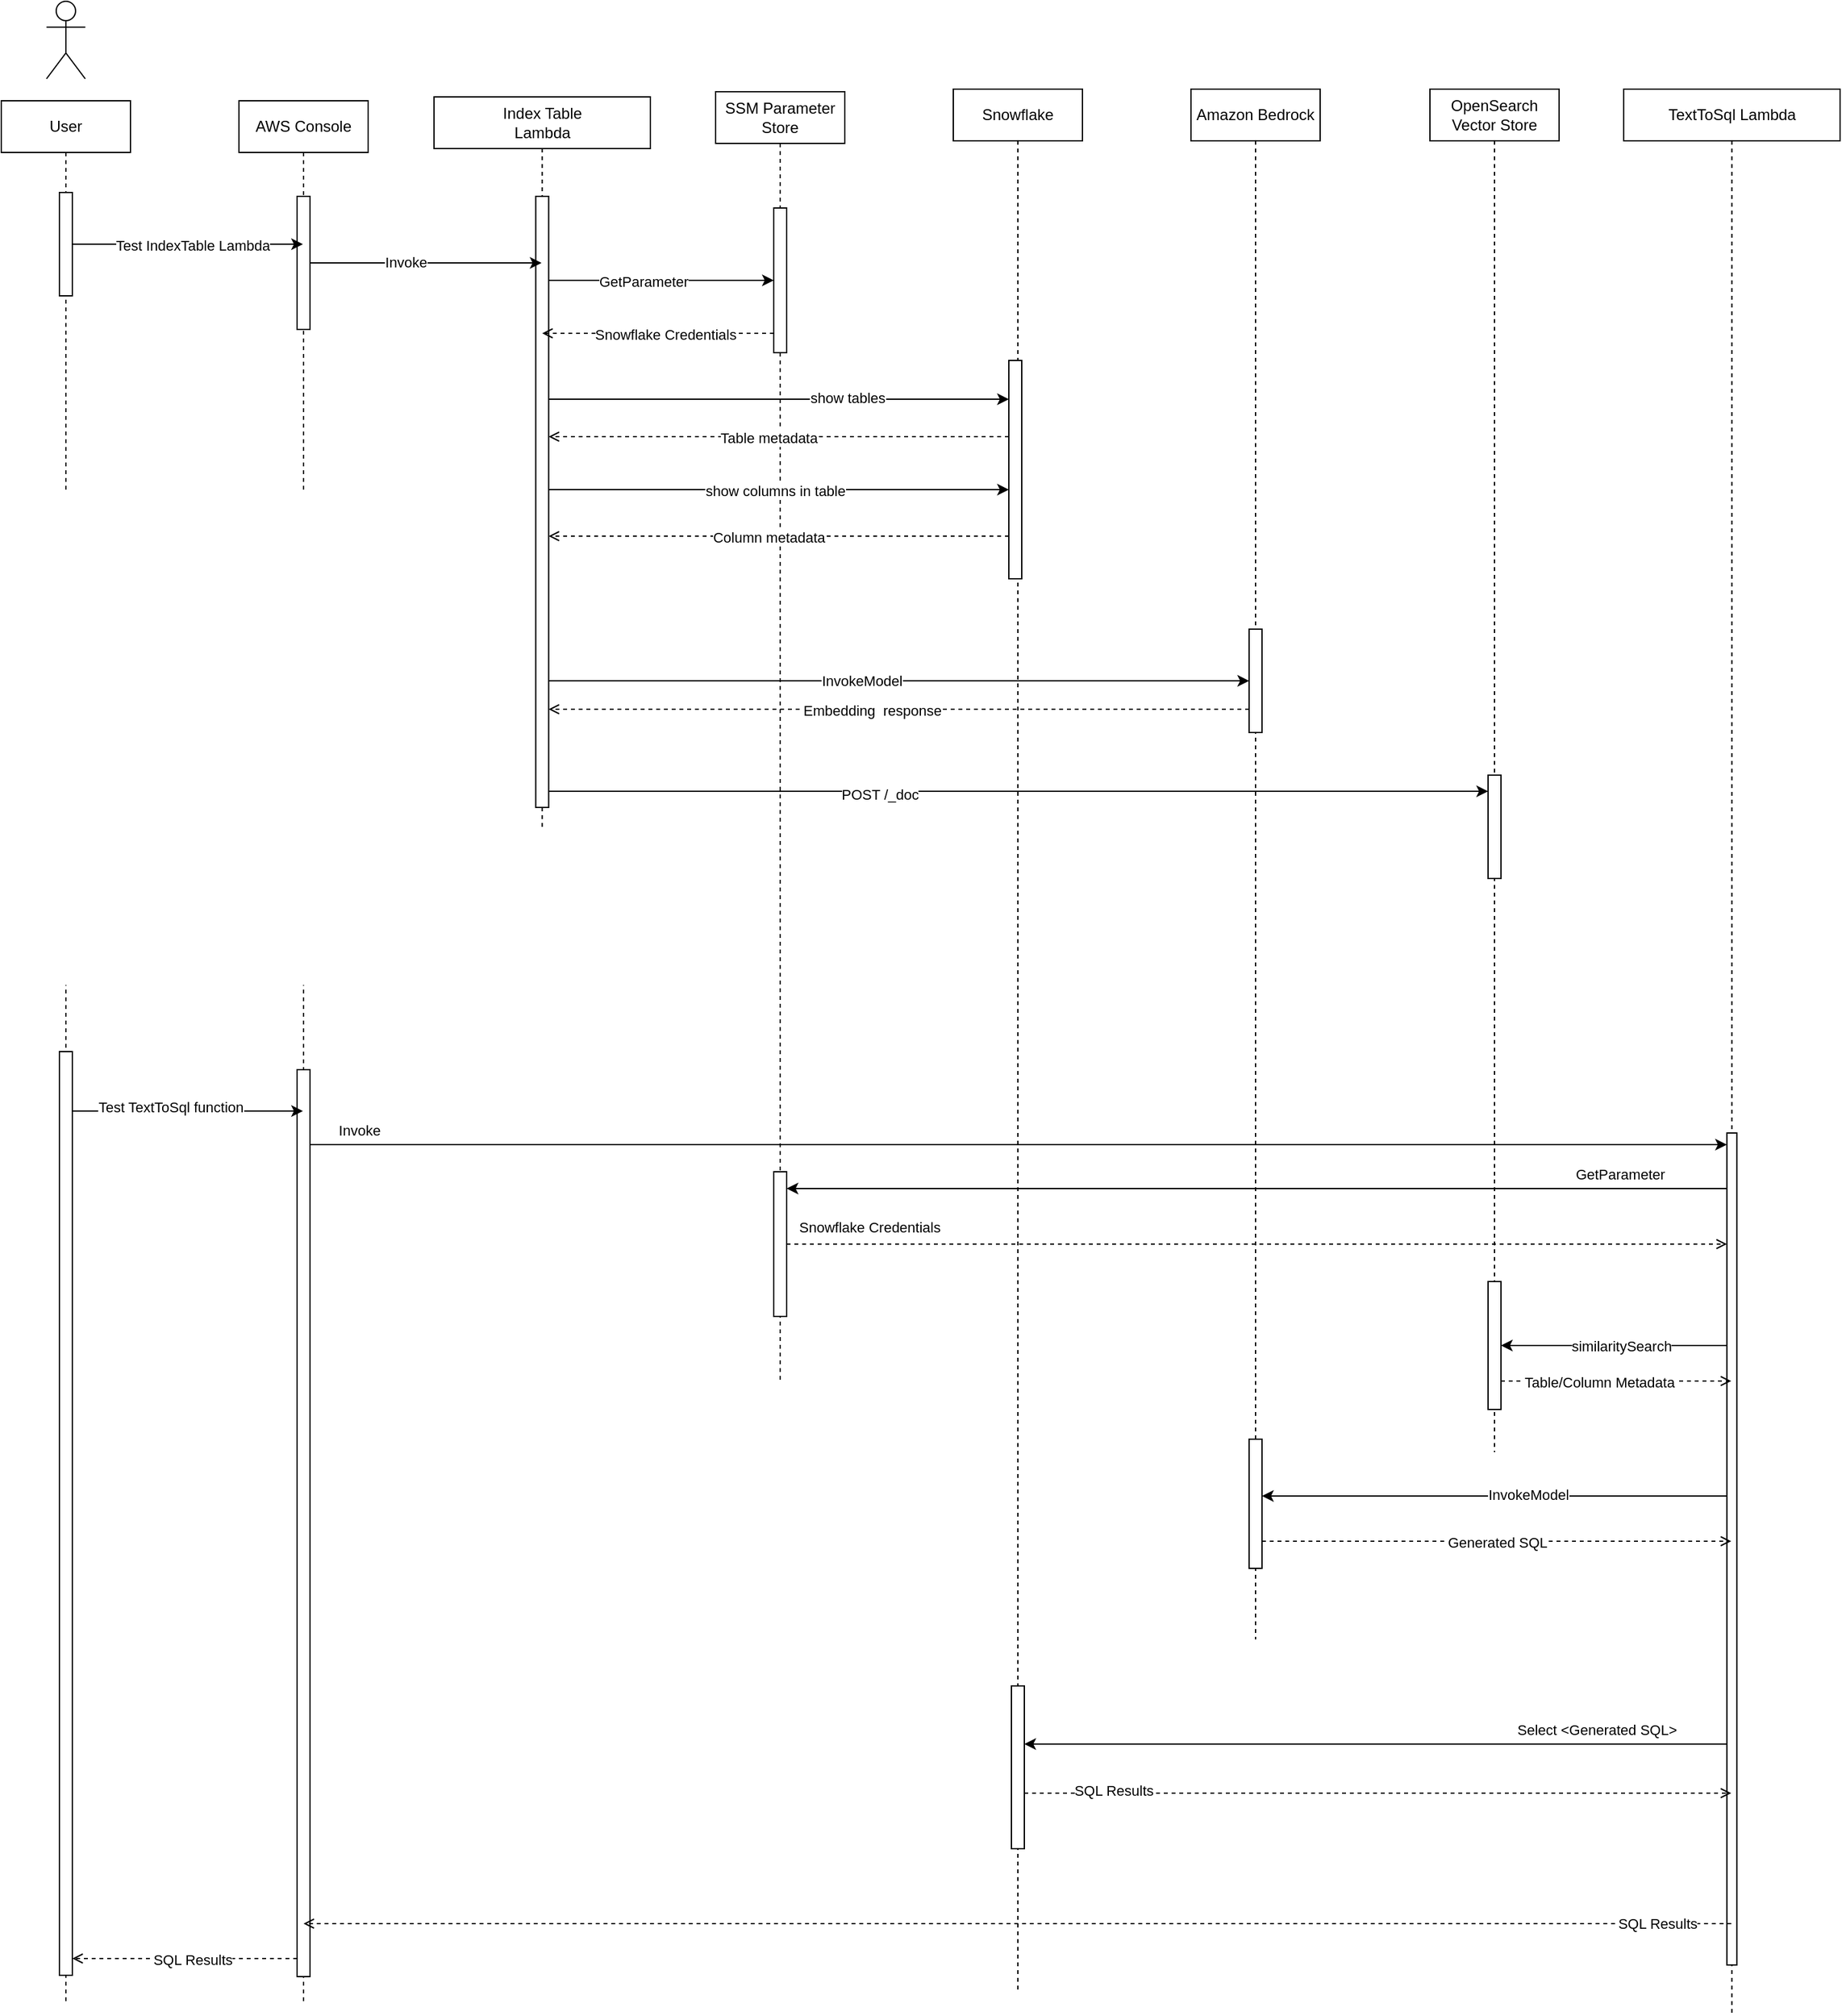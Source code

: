 <mxfile version="21.5.1" type="device">
  <diagram name="Page-1" id="wcqozm6bMvixFDI1FE0s">
    <mxGraphModel dx="2874" dy="1214" grid="0" gridSize="10" guides="1" tooltips="1" connect="1" arrows="1" fold="1" page="0" pageScale="1" pageWidth="850" pageHeight="1100" math="0" shadow="0">
      <root>
        <mxCell id="0" />
        <mxCell id="1" parent="0" />
        <mxCell id="i-eS1N-5o70Fbu5i9Lj8-26" value="User" style="shape=umlLifeline;perimeter=lifelinePerimeter;whiteSpace=wrap;html=1;container=1;dropTarget=0;collapsible=0;recursiveResize=0;outlineConnect=0;portConstraint=eastwest;newEdgeStyle={&quot;edgeStyle&quot;:&quot;elbowEdgeStyle&quot;,&quot;elbow&quot;:&quot;vertical&quot;,&quot;curved&quot;:0,&quot;rounded&quot;:0};" vertex="1" parent="1">
          <mxGeometry x="-407" y="332" width="100" height="1474" as="geometry" />
        </mxCell>
        <mxCell id="i-eS1N-5o70Fbu5i9Lj8-35" style="edgeStyle=elbowEdgeStyle;rounded=0;orthogonalLoop=1;jettySize=auto;html=1;elbow=vertical;curved=0;" edge="1" parent="i-eS1N-5o70Fbu5i9Lj8-26" source="i-eS1N-5o70Fbu5i9Lj8-34" target="i-eS1N-5o70Fbu5i9Lj8-26">
          <mxGeometry relative="1" as="geometry" />
        </mxCell>
        <mxCell id="i-eS1N-5o70Fbu5i9Lj8-34" value="" style="html=1;points=[];perimeter=orthogonalPerimeter;outlineConnect=0;targetShapes=umlLifeline;portConstraint=eastwest;newEdgeStyle={&quot;edgeStyle&quot;:&quot;elbowEdgeStyle&quot;,&quot;elbow&quot;:&quot;vertical&quot;,&quot;curved&quot;:0,&quot;rounded&quot;:0};" vertex="1" parent="i-eS1N-5o70Fbu5i9Lj8-26">
          <mxGeometry x="45" y="71" width="10" height="80" as="geometry" />
        </mxCell>
        <mxCell id="i-eS1N-5o70Fbu5i9Lj8-67" value="" style="html=1;points=[];perimeter=orthogonalPerimeter;outlineConnect=0;targetShapes=umlLifeline;portConstraint=eastwest;newEdgeStyle={&quot;edgeStyle&quot;:&quot;elbowEdgeStyle&quot;,&quot;elbow&quot;:&quot;vertical&quot;,&quot;curved&quot;:0,&quot;rounded&quot;:0};" vertex="1" parent="i-eS1N-5o70Fbu5i9Lj8-26">
          <mxGeometry x="45" y="736" width="10" height="715" as="geometry" />
        </mxCell>
        <mxCell id="i-eS1N-5o70Fbu5i9Lj8-27" value="" style="shape=umlActor;verticalLabelPosition=bottom;verticalAlign=top;html=1;" vertex="1" parent="1">
          <mxGeometry x="-372" y="255" width="30" height="60" as="geometry" />
        </mxCell>
        <mxCell id="i-eS1N-5o70Fbu5i9Lj8-28" value="AWS Console" style="shape=umlLifeline;perimeter=lifelinePerimeter;whiteSpace=wrap;html=1;container=1;dropTarget=0;collapsible=0;recursiveResize=0;outlineConnect=0;portConstraint=eastwest;newEdgeStyle={&quot;edgeStyle&quot;:&quot;elbowEdgeStyle&quot;,&quot;elbow&quot;:&quot;vertical&quot;,&quot;curved&quot;:0,&quot;rounded&quot;:0};" vertex="1" parent="1">
          <mxGeometry x="-223" y="332" width="100" height="1473" as="geometry" />
        </mxCell>
        <mxCell id="i-eS1N-5o70Fbu5i9Lj8-36" value="" style="html=1;points=[];perimeter=orthogonalPerimeter;outlineConnect=0;targetShapes=umlLifeline;portConstraint=eastwest;newEdgeStyle={&quot;edgeStyle&quot;:&quot;elbowEdgeStyle&quot;,&quot;elbow&quot;:&quot;vertical&quot;,&quot;curved&quot;:0,&quot;rounded&quot;:0};" vertex="1" parent="i-eS1N-5o70Fbu5i9Lj8-28">
          <mxGeometry x="45" y="74" width="10" height="103" as="geometry" />
        </mxCell>
        <mxCell id="i-eS1N-5o70Fbu5i9Lj8-68" value="" style="html=1;points=[];perimeter=orthogonalPerimeter;outlineConnect=0;targetShapes=umlLifeline;portConstraint=eastwest;newEdgeStyle={&quot;edgeStyle&quot;:&quot;elbowEdgeStyle&quot;,&quot;elbow&quot;:&quot;vertical&quot;,&quot;curved&quot;:0,&quot;rounded&quot;:0};" vertex="1" parent="i-eS1N-5o70Fbu5i9Lj8-28">
          <mxGeometry x="45" y="750" width="10" height="702" as="geometry" />
        </mxCell>
        <mxCell id="i-eS1N-5o70Fbu5i9Lj8-29" value="Index Table&lt;br&gt;Lambda" style="shape=umlLifeline;perimeter=lifelinePerimeter;whiteSpace=wrap;html=1;container=1;dropTarget=0;collapsible=0;recursiveResize=0;outlineConnect=0;portConstraint=eastwest;newEdgeStyle={&quot;edgeStyle&quot;:&quot;elbowEdgeStyle&quot;,&quot;elbow&quot;:&quot;vertical&quot;,&quot;curved&quot;:0,&quot;rounded&quot;:0};" vertex="1" parent="1">
          <mxGeometry x="-72" y="329" width="167.5" height="565" as="geometry" />
        </mxCell>
        <mxCell id="i-eS1N-5o70Fbu5i9Lj8-37" value="" style="html=1;points=[];perimeter=orthogonalPerimeter;outlineConnect=0;targetShapes=umlLifeline;portConstraint=eastwest;newEdgeStyle={&quot;edgeStyle&quot;:&quot;elbowEdgeStyle&quot;,&quot;elbow&quot;:&quot;vertical&quot;,&quot;curved&quot;:0,&quot;rounded&quot;:0};" vertex="1" parent="i-eS1N-5o70Fbu5i9Lj8-29">
          <mxGeometry x="78.75" y="77" width="10" height="473" as="geometry" />
        </mxCell>
        <mxCell id="i-eS1N-5o70Fbu5i9Lj8-30" value="Amazon Bedrock" style="shape=umlLifeline;perimeter=lifelinePerimeter;whiteSpace=wrap;html=1;container=1;dropTarget=0;collapsible=0;recursiveResize=0;outlineConnect=0;portConstraint=eastwest;newEdgeStyle={&quot;edgeStyle&quot;:&quot;elbowEdgeStyle&quot;,&quot;elbow&quot;:&quot;vertical&quot;,&quot;curved&quot;:0,&quot;rounded&quot;:0};" vertex="1" parent="1">
          <mxGeometry x="514" y="323" width="100" height="1200" as="geometry" />
        </mxCell>
        <mxCell id="i-eS1N-5o70Fbu5i9Lj8-58" value="" style="html=1;points=[];perimeter=orthogonalPerimeter;outlineConnect=0;targetShapes=umlLifeline;portConstraint=eastwest;newEdgeStyle={&quot;edgeStyle&quot;:&quot;elbowEdgeStyle&quot;,&quot;elbow&quot;:&quot;vertical&quot;,&quot;curved&quot;:0,&quot;rounded&quot;:0};" vertex="1" parent="i-eS1N-5o70Fbu5i9Lj8-30">
          <mxGeometry x="45" y="418" width="10" height="80" as="geometry" />
        </mxCell>
        <mxCell id="i-eS1N-5o70Fbu5i9Lj8-94" value="" style="html=1;points=[];perimeter=orthogonalPerimeter;outlineConnect=0;targetShapes=umlLifeline;portConstraint=eastwest;newEdgeStyle={&quot;edgeStyle&quot;:&quot;elbowEdgeStyle&quot;,&quot;elbow&quot;:&quot;vertical&quot;,&quot;curved&quot;:0,&quot;rounded&quot;:0};" vertex="1" parent="i-eS1N-5o70Fbu5i9Lj8-30">
          <mxGeometry x="45" y="1045" width="10" height="100" as="geometry" />
        </mxCell>
        <mxCell id="i-eS1N-5o70Fbu5i9Lj8-31" value="OpenSearch Vector Store" style="shape=umlLifeline;perimeter=lifelinePerimeter;whiteSpace=wrap;html=1;container=1;dropTarget=0;collapsible=0;recursiveResize=0;outlineConnect=0;portConstraint=eastwest;newEdgeStyle={&quot;edgeStyle&quot;:&quot;elbowEdgeStyle&quot;,&quot;elbow&quot;:&quot;vertical&quot;,&quot;curved&quot;:0,&quot;rounded&quot;:0};" vertex="1" parent="1">
          <mxGeometry x="699" y="323" width="100" height="1055" as="geometry" />
        </mxCell>
        <mxCell id="i-eS1N-5o70Fbu5i9Lj8-64" value="" style="html=1;points=[];perimeter=orthogonalPerimeter;outlineConnect=0;targetShapes=umlLifeline;portConstraint=eastwest;newEdgeStyle={&quot;edgeStyle&quot;:&quot;elbowEdgeStyle&quot;,&quot;elbow&quot;:&quot;vertical&quot;,&quot;curved&quot;:0,&quot;rounded&quot;:0};" vertex="1" parent="i-eS1N-5o70Fbu5i9Lj8-31">
          <mxGeometry x="45" y="531" width="10" height="80" as="geometry" />
        </mxCell>
        <mxCell id="i-eS1N-5o70Fbu5i9Lj8-85" value="" style="html=1;points=[];perimeter=orthogonalPerimeter;outlineConnect=0;targetShapes=umlLifeline;portConstraint=eastwest;newEdgeStyle={&quot;edgeStyle&quot;:&quot;elbowEdgeStyle&quot;,&quot;elbow&quot;:&quot;vertical&quot;,&quot;curved&quot;:0,&quot;rounded&quot;:0};" vertex="1" parent="i-eS1N-5o70Fbu5i9Lj8-31">
          <mxGeometry x="45" y="923" width="10" height="99" as="geometry" />
        </mxCell>
        <mxCell id="i-eS1N-5o70Fbu5i9Lj8-32" value="SSM Parameter Store" style="shape=umlLifeline;perimeter=lifelinePerimeter;whiteSpace=wrap;html=1;container=1;dropTarget=0;collapsible=0;recursiveResize=0;outlineConnect=0;portConstraint=eastwest;newEdgeStyle={&quot;edgeStyle&quot;:&quot;elbowEdgeStyle&quot;,&quot;elbow&quot;:&quot;vertical&quot;,&quot;curved&quot;:0,&quot;rounded&quot;:0};" vertex="1" parent="1">
          <mxGeometry x="146" y="325" width="100" height="999" as="geometry" />
        </mxCell>
        <mxCell id="i-eS1N-5o70Fbu5i9Lj8-38" value="" style="html=1;points=[];perimeter=orthogonalPerimeter;outlineConnect=0;targetShapes=umlLifeline;portConstraint=eastwest;newEdgeStyle={&quot;edgeStyle&quot;:&quot;elbowEdgeStyle&quot;,&quot;elbow&quot;:&quot;vertical&quot;,&quot;curved&quot;:0,&quot;rounded&quot;:0};" vertex="1" parent="i-eS1N-5o70Fbu5i9Lj8-32">
          <mxGeometry x="45" y="90" width="10" height="112" as="geometry" />
        </mxCell>
        <mxCell id="i-eS1N-5o70Fbu5i9Lj8-78" value="" style="html=1;points=[];perimeter=orthogonalPerimeter;outlineConnect=0;targetShapes=umlLifeline;portConstraint=eastwest;newEdgeStyle={&quot;edgeStyle&quot;:&quot;elbowEdgeStyle&quot;,&quot;elbow&quot;:&quot;vertical&quot;,&quot;curved&quot;:0,&quot;rounded&quot;:0};" vertex="1" parent="i-eS1N-5o70Fbu5i9Lj8-32">
          <mxGeometry x="45" y="836" width="10" height="112" as="geometry" />
        </mxCell>
        <mxCell id="i-eS1N-5o70Fbu5i9Lj8-33" value="Snowflake" style="shape=umlLifeline;perimeter=lifelinePerimeter;whiteSpace=wrap;html=1;container=1;dropTarget=0;collapsible=0;recursiveResize=0;outlineConnect=0;portConstraint=eastwest;newEdgeStyle={&quot;edgeStyle&quot;:&quot;elbowEdgeStyle&quot;,&quot;elbow&quot;:&quot;vertical&quot;,&quot;curved&quot;:0,&quot;rounded&quot;:0};" vertex="1" parent="1">
          <mxGeometry x="330" y="323" width="100" height="1471" as="geometry" />
        </mxCell>
        <mxCell id="i-eS1N-5o70Fbu5i9Lj8-48" value="" style="html=1;points=[];perimeter=orthogonalPerimeter;outlineConnect=0;targetShapes=umlLifeline;portConstraint=eastwest;newEdgeStyle={&quot;edgeStyle&quot;:&quot;elbowEdgeStyle&quot;,&quot;elbow&quot;:&quot;vertical&quot;,&quot;curved&quot;:0,&quot;rounded&quot;:0};" vertex="1" parent="i-eS1N-5o70Fbu5i9Lj8-33">
          <mxGeometry x="43" y="210" width="10" height="169" as="geometry" />
        </mxCell>
        <mxCell id="i-eS1N-5o70Fbu5i9Lj8-102" value="" style="html=1;points=[];perimeter=orthogonalPerimeter;outlineConnect=0;targetShapes=umlLifeline;portConstraint=eastwest;newEdgeStyle={&quot;edgeStyle&quot;:&quot;elbowEdgeStyle&quot;,&quot;elbow&quot;:&quot;vertical&quot;,&quot;curved&quot;:0,&quot;rounded&quot;:0};" vertex="1" parent="i-eS1N-5o70Fbu5i9Lj8-33">
          <mxGeometry x="45" y="1236" width="10" height="126" as="geometry" />
        </mxCell>
        <mxCell id="i-eS1N-5o70Fbu5i9Lj8-39" value="" style="edgeStyle=elbowEdgeStyle;rounded=0;orthogonalLoop=1;jettySize=auto;html=1;elbow=vertical;curved=0;" edge="1" parent="1" source="i-eS1N-5o70Fbu5i9Lj8-37" target="i-eS1N-5o70Fbu5i9Lj8-38">
          <mxGeometry relative="1" as="geometry" />
        </mxCell>
        <mxCell id="i-eS1N-5o70Fbu5i9Lj8-44" value="GetParameter" style="edgeLabel;html=1;align=center;verticalAlign=middle;resizable=0;points=[];" vertex="1" connectable="0" parent="i-eS1N-5o70Fbu5i9Lj8-39">
          <mxGeometry x="-0.174" y="-1" relative="1" as="geometry">
            <mxPoint x="1" as="offset" />
          </mxGeometry>
        </mxCell>
        <mxCell id="i-eS1N-5o70Fbu5i9Lj8-40" style="edgeStyle=elbowEdgeStyle;rounded=0;orthogonalLoop=1;jettySize=auto;html=1;elbow=vertical;curved=0;" edge="1" parent="1" source="i-eS1N-5o70Fbu5i9Lj8-34" target="i-eS1N-5o70Fbu5i9Lj8-28">
          <mxGeometry relative="1" as="geometry" />
        </mxCell>
        <mxCell id="i-eS1N-5o70Fbu5i9Lj8-41" value="Test IndexTable Lambda" style="edgeLabel;html=1;align=center;verticalAlign=middle;resizable=0;points=[];" vertex="1" connectable="0" parent="i-eS1N-5o70Fbu5i9Lj8-40">
          <mxGeometry x="0.034" y="-1" relative="1" as="geometry">
            <mxPoint as="offset" />
          </mxGeometry>
        </mxCell>
        <mxCell id="i-eS1N-5o70Fbu5i9Lj8-42" style="edgeStyle=elbowEdgeStyle;rounded=0;orthogonalLoop=1;jettySize=auto;html=1;elbow=vertical;curved=0;" edge="1" parent="1" source="i-eS1N-5o70Fbu5i9Lj8-36" target="i-eS1N-5o70Fbu5i9Lj8-29">
          <mxGeometry relative="1" as="geometry" />
        </mxCell>
        <mxCell id="i-eS1N-5o70Fbu5i9Lj8-43" value="Invoke" style="edgeLabel;html=1;align=center;verticalAlign=middle;resizable=0;points=[];" vertex="1" connectable="0" parent="i-eS1N-5o70Fbu5i9Lj8-42">
          <mxGeometry x="-0.18" y="1" relative="1" as="geometry">
            <mxPoint as="offset" />
          </mxGeometry>
        </mxCell>
        <mxCell id="i-eS1N-5o70Fbu5i9Lj8-45" style="edgeStyle=elbowEdgeStyle;rounded=0;orthogonalLoop=1;jettySize=auto;html=1;elbow=vertical;curved=0;dashed=1;endArrow=open;endFill=0;" edge="1" parent="1" source="i-eS1N-5o70Fbu5i9Lj8-38" target="i-eS1N-5o70Fbu5i9Lj8-29">
          <mxGeometry relative="1" as="geometry">
            <Array as="points">
              <mxPoint x="127" y="512" />
            </Array>
          </mxGeometry>
        </mxCell>
        <mxCell id="i-eS1N-5o70Fbu5i9Lj8-46" value="Snowflake Credentials" style="edgeLabel;html=1;align=center;verticalAlign=middle;resizable=0;points=[];" vertex="1" connectable="0" parent="i-eS1N-5o70Fbu5i9Lj8-45">
          <mxGeometry x="0.145" y="3" relative="1" as="geometry">
            <mxPoint x="18" y="-2" as="offset" />
          </mxGeometry>
        </mxCell>
        <mxCell id="i-eS1N-5o70Fbu5i9Lj8-49" value="" style="edgeStyle=elbowEdgeStyle;rounded=0;orthogonalLoop=1;jettySize=auto;html=1;elbow=vertical;curved=0;" edge="1" parent="1" source="i-eS1N-5o70Fbu5i9Lj8-37" target="i-eS1N-5o70Fbu5i9Lj8-48">
          <mxGeometry relative="1" as="geometry">
            <Array as="points">
              <mxPoint x="186" y="563" />
            </Array>
          </mxGeometry>
        </mxCell>
        <mxCell id="i-eS1N-5o70Fbu5i9Lj8-50" value="show tables" style="edgeLabel;html=1;align=center;verticalAlign=middle;resizable=0;points=[];" vertex="1" connectable="0" parent="i-eS1N-5o70Fbu5i9Lj8-49">
          <mxGeometry x="0.413" y="-1" relative="1" as="geometry">
            <mxPoint x="-21" y="-2" as="offset" />
          </mxGeometry>
        </mxCell>
        <mxCell id="i-eS1N-5o70Fbu5i9Lj8-51" style="edgeStyle=elbowEdgeStyle;rounded=0;orthogonalLoop=1;jettySize=auto;html=1;elbow=vertical;curved=0;dashed=1;endArrow=open;endFill=0;" edge="1" parent="1" source="i-eS1N-5o70Fbu5i9Lj8-48" target="i-eS1N-5o70Fbu5i9Lj8-37">
          <mxGeometry relative="1" as="geometry">
            <mxPoint x="177" y="592" as="sourcePoint" />
            <mxPoint x="36" y="592" as="targetPoint" />
            <Array as="points">
              <mxPoint x="133" y="592" />
            </Array>
          </mxGeometry>
        </mxCell>
        <mxCell id="i-eS1N-5o70Fbu5i9Lj8-52" value="Table metadata" style="edgeLabel;html=1;align=center;verticalAlign=middle;resizable=0;points=[];" vertex="1" connectable="0" parent="i-eS1N-5o70Fbu5i9Lj8-51">
          <mxGeometry x="0.145" y="3" relative="1" as="geometry">
            <mxPoint x="18" y="-2" as="offset" />
          </mxGeometry>
        </mxCell>
        <mxCell id="i-eS1N-5o70Fbu5i9Lj8-53" style="edgeStyle=elbowEdgeStyle;rounded=0;orthogonalLoop=1;jettySize=auto;html=1;elbow=vertical;curved=0;" edge="1" parent="1" source="i-eS1N-5o70Fbu5i9Lj8-37" target="i-eS1N-5o70Fbu5i9Lj8-48">
          <mxGeometry relative="1" as="geometry">
            <Array as="points">
              <mxPoint x="174" y="633" />
            </Array>
          </mxGeometry>
        </mxCell>
        <mxCell id="i-eS1N-5o70Fbu5i9Lj8-54" value="show columns in table" style="edgeLabel;html=1;align=center;verticalAlign=middle;resizable=0;points=[];" vertex="1" connectable="0" parent="i-eS1N-5o70Fbu5i9Lj8-53">
          <mxGeometry x="-0.323" y="-2" relative="1" as="geometry">
            <mxPoint x="54" y="-1" as="offset" />
          </mxGeometry>
        </mxCell>
        <mxCell id="i-eS1N-5o70Fbu5i9Lj8-55" style="edgeStyle=elbowEdgeStyle;rounded=0;orthogonalLoop=1;jettySize=auto;html=1;elbow=vertical;curved=0;dashed=1;endArrow=open;endFill=0;" edge="1" parent="1" source="i-eS1N-5o70Fbu5i9Lj8-48" target="i-eS1N-5o70Fbu5i9Lj8-37">
          <mxGeometry relative="1" as="geometry">
            <mxPoint x="328" y="669" as="sourcePoint" />
            <mxPoint x="35" y="669" as="targetPoint" />
            <Array as="points">
              <mxPoint x="132" y="669" />
            </Array>
          </mxGeometry>
        </mxCell>
        <mxCell id="i-eS1N-5o70Fbu5i9Lj8-56" value="Column metadata" style="edgeLabel;html=1;align=center;verticalAlign=middle;resizable=0;points=[];" vertex="1" connectable="0" parent="i-eS1N-5o70Fbu5i9Lj8-55">
          <mxGeometry x="0.145" y="3" relative="1" as="geometry">
            <mxPoint x="18" y="-2" as="offset" />
          </mxGeometry>
        </mxCell>
        <mxCell id="i-eS1N-5o70Fbu5i9Lj8-59" style="edgeStyle=elbowEdgeStyle;rounded=0;orthogonalLoop=1;jettySize=auto;html=1;elbow=vertical;curved=0;" edge="1" parent="1" source="i-eS1N-5o70Fbu5i9Lj8-37" target="i-eS1N-5o70Fbu5i9Lj8-58">
          <mxGeometry relative="1" as="geometry" />
        </mxCell>
        <mxCell id="i-eS1N-5o70Fbu5i9Lj8-60" value="InvokeModel" style="edgeLabel;html=1;align=center;verticalAlign=middle;resizable=0;points=[];" vertex="1" connectable="0" parent="i-eS1N-5o70Fbu5i9Lj8-59">
          <mxGeometry x="-0.107" relative="1" as="geometry">
            <mxPoint as="offset" />
          </mxGeometry>
        </mxCell>
        <mxCell id="i-eS1N-5o70Fbu5i9Lj8-62" style="edgeStyle=elbowEdgeStyle;rounded=0;orthogonalLoop=1;jettySize=auto;html=1;elbow=vertical;curved=0;dashed=1;endArrow=open;endFill=0;" edge="1" parent="1" source="i-eS1N-5o70Fbu5i9Lj8-58" target="i-eS1N-5o70Fbu5i9Lj8-37">
          <mxGeometry relative="1" as="geometry">
            <mxPoint x="336" y="803" as="sourcePoint" />
            <mxPoint x="43" y="803" as="targetPoint" />
            <Array as="points">
              <mxPoint x="139" y="803" />
            </Array>
          </mxGeometry>
        </mxCell>
        <mxCell id="i-eS1N-5o70Fbu5i9Lj8-63" value="Embedding&amp;nbsp; response" style="edgeLabel;html=1;align=center;verticalAlign=middle;resizable=0;points=[];" vertex="1" connectable="0" parent="i-eS1N-5o70Fbu5i9Lj8-62">
          <mxGeometry x="0.145" y="3" relative="1" as="geometry">
            <mxPoint x="18" y="-2" as="offset" />
          </mxGeometry>
        </mxCell>
        <mxCell id="i-eS1N-5o70Fbu5i9Lj8-65" style="edgeStyle=elbowEdgeStyle;rounded=0;orthogonalLoop=1;jettySize=auto;html=1;elbow=vertical;curved=0;" edge="1" parent="1" source="i-eS1N-5o70Fbu5i9Lj8-37" target="i-eS1N-5o70Fbu5i9Lj8-64">
          <mxGeometry relative="1" as="geometry" />
        </mxCell>
        <mxCell id="i-eS1N-5o70Fbu5i9Lj8-66" value="POST /_doc" style="edgeLabel;html=1;align=center;verticalAlign=middle;resizable=0;points=[];" vertex="1" connectable="0" parent="i-eS1N-5o70Fbu5i9Lj8-65">
          <mxGeometry x="-0.298" y="-2" relative="1" as="geometry">
            <mxPoint as="offset" />
          </mxGeometry>
        </mxCell>
        <mxCell id="i-eS1N-5o70Fbu5i9Lj8-69" style="edgeStyle=elbowEdgeStyle;rounded=0;orthogonalLoop=1;jettySize=auto;html=1;elbow=vertical;curved=0;" edge="1" parent="1" source="i-eS1N-5o70Fbu5i9Lj8-67" target="i-eS1N-5o70Fbu5i9Lj8-28">
          <mxGeometry relative="1" as="geometry">
            <Array as="points">
              <mxPoint x="-307" y="1114" />
            </Array>
          </mxGeometry>
        </mxCell>
        <mxCell id="i-eS1N-5o70Fbu5i9Lj8-70" value="Test TextToSql function" style="edgeLabel;html=1;align=center;verticalAlign=middle;resizable=0;points=[];" vertex="1" connectable="0" parent="i-eS1N-5o70Fbu5i9Lj8-69">
          <mxGeometry x="-0.153" y="3" relative="1" as="geometry">
            <mxPoint as="offset" />
          </mxGeometry>
        </mxCell>
        <mxCell id="i-eS1N-5o70Fbu5i9Lj8-74" value="TextToSql Lambda" style="shape=umlLifeline;perimeter=lifelinePerimeter;whiteSpace=wrap;html=1;container=1;dropTarget=0;collapsible=0;recursiveResize=0;outlineConnect=0;portConstraint=eastwest;newEdgeStyle={&quot;edgeStyle&quot;:&quot;elbowEdgeStyle&quot;,&quot;elbow&quot;:&quot;vertical&quot;,&quot;curved&quot;:0,&quot;rounded&quot;:0};" vertex="1" parent="1">
          <mxGeometry x="849" y="323" width="167.5" height="1490" as="geometry" />
        </mxCell>
        <mxCell id="i-eS1N-5o70Fbu5i9Lj8-75" value="" style="html=1;points=[];perimeter=orthogonalPerimeter;outlineConnect=0;targetShapes=umlLifeline;portConstraint=eastwest;newEdgeStyle={&quot;edgeStyle&quot;:&quot;elbowEdgeStyle&quot;,&quot;elbow&quot;:&quot;vertical&quot;,&quot;curved&quot;:0,&quot;rounded&quot;:0};" vertex="1" parent="i-eS1N-5o70Fbu5i9Lj8-74">
          <mxGeometry x="79.88" y="808" width="7.75" height="644" as="geometry" />
        </mxCell>
        <mxCell id="i-eS1N-5o70Fbu5i9Lj8-76" style="edgeStyle=elbowEdgeStyle;rounded=0;orthogonalLoop=1;jettySize=auto;html=1;elbow=vertical;curved=0;" edge="1" parent="1" source="i-eS1N-5o70Fbu5i9Lj8-68" target="i-eS1N-5o70Fbu5i9Lj8-75">
          <mxGeometry relative="1" as="geometry">
            <mxPoint x="-180" y="1138" as="sourcePoint" />
            <mxPoint x="934.88" y="1138" as="targetPoint" />
            <Array as="points">
              <mxPoint x="421" y="1140" />
            </Array>
          </mxGeometry>
        </mxCell>
        <mxCell id="i-eS1N-5o70Fbu5i9Lj8-77" value="Invoke" style="edgeLabel;html=1;align=center;verticalAlign=middle;resizable=0;points=[];" vertex="1" connectable="0" parent="i-eS1N-5o70Fbu5i9Lj8-76">
          <mxGeometry x="-0.261" y="-2" relative="1" as="geometry">
            <mxPoint x="-368" y="-13" as="offset" />
          </mxGeometry>
        </mxCell>
        <mxCell id="i-eS1N-5o70Fbu5i9Lj8-79" style="edgeStyle=elbowEdgeStyle;rounded=0;orthogonalLoop=1;jettySize=auto;html=1;elbow=vertical;curved=0;" edge="1" parent="1" source="i-eS1N-5o70Fbu5i9Lj8-75" target="i-eS1N-5o70Fbu5i9Lj8-78">
          <mxGeometry relative="1" as="geometry">
            <mxPoint x="904" y="1176" as="sourcePoint" />
            <mxPoint x="197" y="1179" as="targetPoint" />
            <Array as="points">
              <mxPoint x="525" y="1174" />
            </Array>
          </mxGeometry>
        </mxCell>
        <mxCell id="i-eS1N-5o70Fbu5i9Lj8-80" value="GetParameter" style="edgeLabel;html=1;align=center;verticalAlign=middle;resizable=0;points=[];" vertex="1" connectable="0" parent="i-eS1N-5o70Fbu5i9Lj8-79">
          <mxGeometry x="0.009" y="3" relative="1" as="geometry">
            <mxPoint x="284" y="-14" as="offset" />
          </mxGeometry>
        </mxCell>
        <mxCell id="i-eS1N-5o70Fbu5i9Lj8-81" style="edgeStyle=elbowEdgeStyle;rounded=0;orthogonalLoop=1;jettySize=auto;html=1;elbow=vertical;curved=0;dashed=1;endArrow=open;endFill=0;startArrow=none;startFill=0;" edge="1" parent="1" source="i-eS1N-5o70Fbu5i9Lj8-78" target="i-eS1N-5o70Fbu5i9Lj8-75">
          <mxGeometry relative="1" as="geometry">
            <mxPoint x="505" y="1245" as="sourcePoint" />
            <mxPoint x="364" y="1245" as="targetPoint" />
            <Array as="points">
              <mxPoint x="931" y="1229" />
            </Array>
          </mxGeometry>
        </mxCell>
        <mxCell id="i-eS1N-5o70Fbu5i9Lj8-82" value="Snowflake Credentials" style="edgeLabel;html=1;align=center;verticalAlign=middle;resizable=0;points=[];" vertex="1" connectable="0" parent="i-eS1N-5o70Fbu5i9Lj8-81">
          <mxGeometry x="0.145" y="3" relative="1" as="geometry">
            <mxPoint x="-353" y="-10" as="offset" />
          </mxGeometry>
        </mxCell>
        <mxCell id="i-eS1N-5o70Fbu5i9Lj8-86" style="edgeStyle=elbowEdgeStyle;rounded=0;orthogonalLoop=1;jettySize=auto;html=1;elbow=vertical;curved=0;" edge="1" parent="1" source="i-eS1N-5o70Fbu5i9Lj8-75" target="i-eS1N-5o70Fbu5i9Lj8-85">
          <mxGeometry relative="1" as="geometry" />
        </mxCell>
        <mxCell id="i-eS1N-5o70Fbu5i9Lj8-88" value="similaritySearch" style="edgeLabel;html=1;align=center;verticalAlign=middle;resizable=0;points=[];" vertex="1" connectable="0" parent="i-eS1N-5o70Fbu5i9Lj8-86">
          <mxGeometry x="0.086" y="-1" relative="1" as="geometry">
            <mxPoint x="13" y="1" as="offset" />
          </mxGeometry>
        </mxCell>
        <mxCell id="i-eS1N-5o70Fbu5i9Lj8-92" style="edgeStyle=elbowEdgeStyle;rounded=0;orthogonalLoop=1;jettySize=auto;html=1;elbow=horizontal;curved=0;dashed=1;endArrow=open;endFill=0;startArrow=none;startFill=0;" edge="1" parent="1" source="i-eS1N-5o70Fbu5i9Lj8-85" target="i-eS1N-5o70Fbu5i9Lj8-74">
          <mxGeometry relative="1" as="geometry">
            <mxPoint x="732" y="1347" as="sourcePoint" />
            <mxPoint x="1480" y="1347" as="targetPoint" />
            <Array as="points">
              <mxPoint x="810" y="1323" />
            </Array>
          </mxGeometry>
        </mxCell>
        <mxCell id="i-eS1N-5o70Fbu5i9Lj8-93" value="Table/Column Metadata" style="edgeLabel;html=1;align=center;verticalAlign=middle;resizable=0;points=[];" vertex="1" connectable="0" parent="i-eS1N-5o70Fbu5i9Lj8-92">
          <mxGeometry x="0.145" y="3" relative="1" as="geometry">
            <mxPoint x="-26" y="4" as="offset" />
          </mxGeometry>
        </mxCell>
        <mxCell id="i-eS1N-5o70Fbu5i9Lj8-95" style="edgeStyle=elbowEdgeStyle;rounded=0;orthogonalLoop=1;jettySize=auto;html=1;elbow=vertical;curved=0;" edge="1" parent="1" source="i-eS1N-5o70Fbu5i9Lj8-75" target="i-eS1N-5o70Fbu5i9Lj8-94">
          <mxGeometry relative="1" as="geometry">
            <Array as="points">
              <mxPoint x="722" y="1412" />
            </Array>
          </mxGeometry>
        </mxCell>
        <mxCell id="i-eS1N-5o70Fbu5i9Lj8-96" value="InvokeModel" style="edgeLabel;html=1;align=center;verticalAlign=middle;resizable=0;points=[];" vertex="1" connectable="0" parent="i-eS1N-5o70Fbu5i9Lj8-95">
          <mxGeometry x="-0.145" y="-1" relative="1" as="geometry">
            <mxPoint as="offset" />
          </mxGeometry>
        </mxCell>
        <mxCell id="i-eS1N-5o70Fbu5i9Lj8-98" style="edgeStyle=elbowEdgeStyle;rounded=0;orthogonalLoop=1;jettySize=auto;html=1;elbow=horizontal;curved=0;dashed=1;endArrow=open;endFill=0;startArrow=none;startFill=0;" edge="1" parent="1" source="i-eS1N-5o70Fbu5i9Lj8-94" target="i-eS1N-5o70Fbu5i9Lj8-74">
          <mxGeometry relative="1" as="geometry">
            <mxPoint x="514" y="1447" as="sourcePoint" />
            <mxPoint x="747" y="1447" as="targetPoint" />
            <Array as="points">
              <mxPoint x="625" y="1447" />
            </Array>
          </mxGeometry>
        </mxCell>
        <mxCell id="i-eS1N-5o70Fbu5i9Lj8-99" value="Generated SQL" style="edgeLabel;html=1;align=center;verticalAlign=middle;resizable=0;points=[];" vertex="1" connectable="0" parent="i-eS1N-5o70Fbu5i9Lj8-98">
          <mxGeometry x="0.145" y="3" relative="1" as="geometry">
            <mxPoint x="-26" y="4" as="offset" />
          </mxGeometry>
        </mxCell>
        <mxCell id="i-eS1N-5o70Fbu5i9Lj8-103" style="edgeStyle=elbowEdgeStyle;rounded=0;orthogonalLoop=1;jettySize=auto;html=1;elbow=vertical;curved=0;" edge="1" parent="1" source="i-eS1N-5o70Fbu5i9Lj8-75" target="i-eS1N-5o70Fbu5i9Lj8-102">
          <mxGeometry relative="1" as="geometry">
            <Array as="points">
              <mxPoint x="667" y="1604" />
            </Array>
          </mxGeometry>
        </mxCell>
        <mxCell id="i-eS1N-5o70Fbu5i9Lj8-104" value="Select &amp;lt;Generated SQL&amp;gt;" style="edgeLabel;html=1;align=center;verticalAlign=middle;resizable=0;points=[];" vertex="1" connectable="0" parent="i-eS1N-5o70Fbu5i9Lj8-103">
          <mxGeometry x="0.257" y="1" relative="1" as="geometry">
            <mxPoint x="241" y="-12" as="offset" />
          </mxGeometry>
        </mxCell>
        <mxCell id="i-eS1N-5o70Fbu5i9Lj8-105" style="edgeStyle=elbowEdgeStyle;rounded=0;orthogonalLoop=1;jettySize=auto;html=1;elbow=horizontal;curved=0;dashed=1;endArrow=open;endFill=0;startArrow=none;startFill=0;" edge="1" parent="1" source="i-eS1N-5o70Fbu5i9Lj8-102" target="i-eS1N-5o70Fbu5i9Lj8-74">
          <mxGeometry relative="1" as="geometry">
            <mxPoint x="407" y="1642" as="sourcePoint" />
            <mxPoint x="770" y="1642" as="targetPoint" />
            <Array as="points">
              <mxPoint x="463" y="1642" />
            </Array>
          </mxGeometry>
        </mxCell>
        <mxCell id="i-eS1N-5o70Fbu5i9Lj8-106" value="SQL Results" style="edgeLabel;html=1;align=center;verticalAlign=middle;resizable=0;points=[];" vertex="1" connectable="0" parent="i-eS1N-5o70Fbu5i9Lj8-105">
          <mxGeometry x="0.145" y="3" relative="1" as="geometry">
            <mxPoint x="-245" y="1" as="offset" />
          </mxGeometry>
        </mxCell>
        <mxCell id="i-eS1N-5o70Fbu5i9Lj8-109" style="edgeStyle=elbowEdgeStyle;rounded=0;orthogonalLoop=1;jettySize=auto;html=1;elbow=vertical;curved=0;dashed=1;endArrow=open;endFill=0;" edge="1" parent="1" source="i-eS1N-5o70Fbu5i9Lj8-74" target="i-eS1N-5o70Fbu5i9Lj8-28">
          <mxGeometry relative="1" as="geometry">
            <mxPoint x="908" y="1743" as="sourcePoint" />
            <mxPoint x="366" y="1743" as="targetPoint" />
            <Array as="points">
              <mxPoint x="488" y="1743" />
            </Array>
          </mxGeometry>
        </mxCell>
        <mxCell id="i-eS1N-5o70Fbu5i9Lj8-110" value="SQL Results" style="edgeLabel;html=1;align=center;verticalAlign=middle;resizable=0;points=[];" vertex="1" connectable="0" parent="i-eS1N-5o70Fbu5i9Lj8-109">
          <mxGeometry x="0.145" y="3" relative="1" as="geometry">
            <mxPoint x="575" y="-3" as="offset" />
          </mxGeometry>
        </mxCell>
        <mxCell id="i-eS1N-5o70Fbu5i9Lj8-111" style="edgeStyle=elbowEdgeStyle;rounded=0;orthogonalLoop=1;jettySize=auto;html=1;elbow=vertical;curved=0;dashed=1;endArrow=open;endFill=0;" edge="1" parent="1" source="i-eS1N-5o70Fbu5i9Lj8-68" target="i-eS1N-5o70Fbu5i9Lj8-67">
          <mxGeometry relative="1" as="geometry">
            <mxPoint x="8" y="1770" as="sourcePoint" />
            <mxPoint x="-348" y="1770" as="targetPoint" />
            <Array as="points">
              <mxPoint x="-232" y="1770" />
            </Array>
          </mxGeometry>
        </mxCell>
        <mxCell id="i-eS1N-5o70Fbu5i9Lj8-112" value="SQL Results" style="edgeLabel;html=1;align=center;verticalAlign=middle;resizable=0;points=[];" vertex="1" connectable="0" parent="i-eS1N-5o70Fbu5i9Lj8-111">
          <mxGeometry x="0.145" y="3" relative="1" as="geometry">
            <mxPoint x="18" y="-2" as="offset" />
          </mxGeometry>
        </mxCell>
      </root>
    </mxGraphModel>
  </diagram>
</mxfile>
